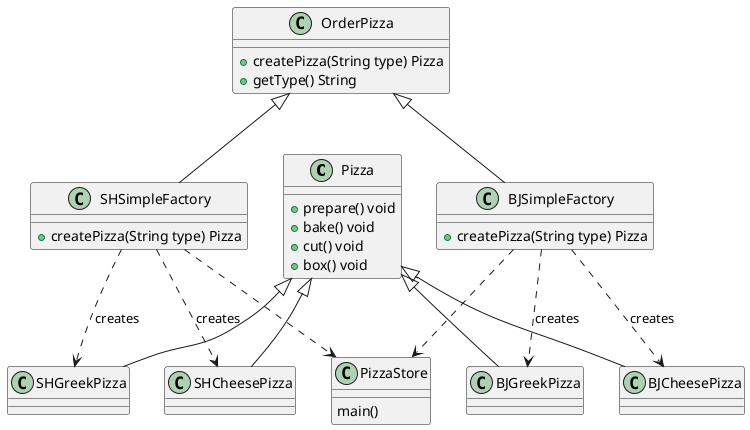 @startuml FactoryPattern
class Pizza{
  +prepare() void 
  +bake() void
  +cut() void
  +box() void
}
class SHGreekPizza extends Pizza
class SHCheesePizza extends Pizza
class BJGreekPizza extends Pizza
class BJCheesePizza extends Pizza

class OrderPizza{
  +createPizza(String type) Pizza
  +getType() String
}

class BJSimpleFactory extends OrderPizza{
  +createPizza(String type) Pizza
}
class SHSimpleFactory extends OrderPizza{
  +createPizza(String type) Pizza
}

SHSimpleFactory ..> SHGreekPizza : creates
SHSimpleFactory ..> SHCheesePizza : creates
BJSimpleFactory ..> BJGreekPizza : creates
BJSimpleFactory ..> BJCheesePizza : creates


class PizzaStore{
  main()
}

BJSimpleFactory ..> PizzaStore
SHSimpleFactory ..> PizzaStore


@enduml